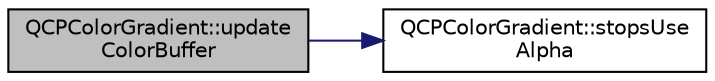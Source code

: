 digraph "QCPColorGradient::updateColorBuffer"
{
  edge [fontname="Helvetica",fontsize="10",labelfontname="Helvetica",labelfontsize="10"];
  node [fontname="Helvetica",fontsize="10",shape=record];
  rankdir="LR";
  Node86 [label="QCPColorGradient::update\lColorBuffer",height=0.2,width=0.4,color="black", fillcolor="grey75", style="filled", fontcolor="black"];
  Node86 -> Node87 [color="midnightblue",fontsize="10",style="solid",fontname="Helvetica"];
  Node87 [label="QCPColorGradient::stopsUse\lAlpha",height=0.2,width=0.4,color="black", fillcolor="white", style="filled",URL="$class_q_c_p_color_gradient.html#a137b368ea8829a871974add6e4883c71"];
}

